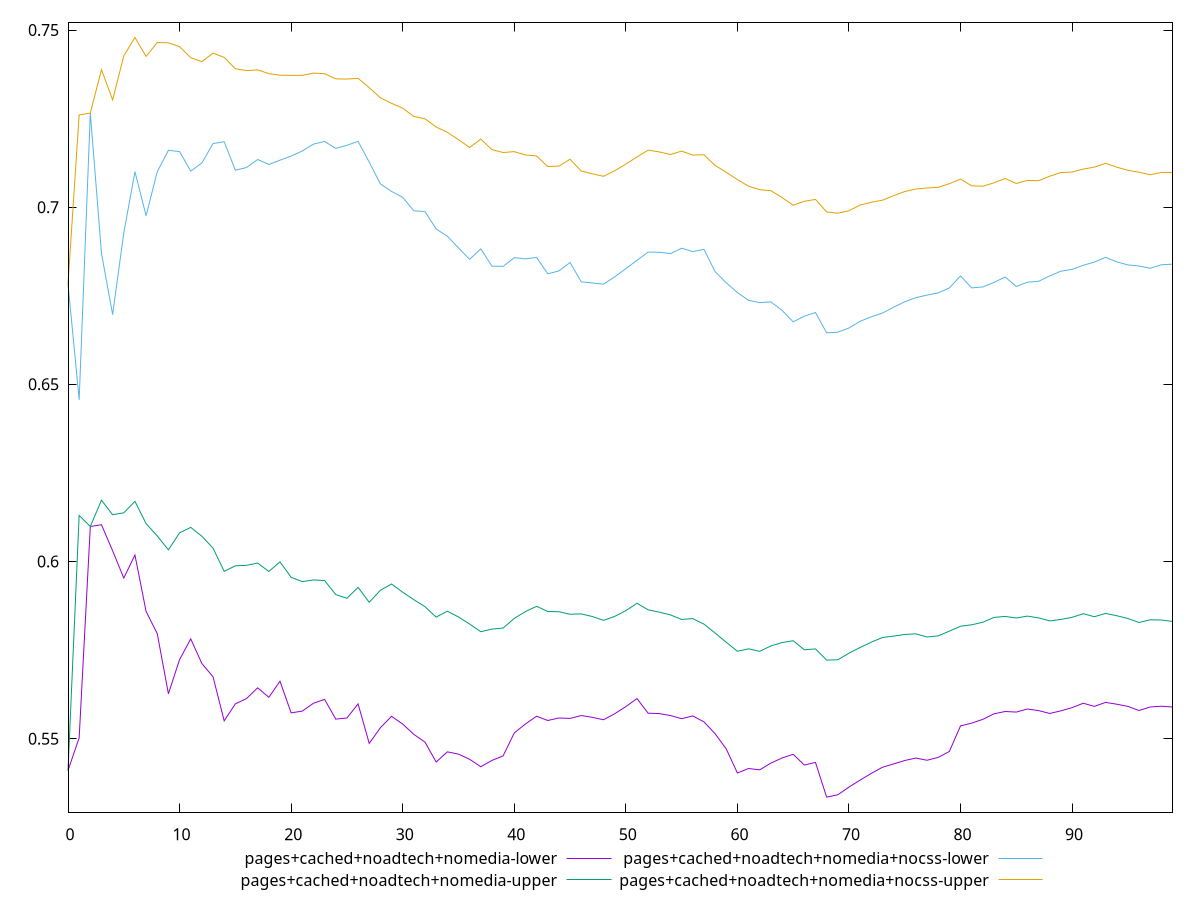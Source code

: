 reset

$pagesCachedNoadtechNomediaLower <<EOF
0 0.5410394605919859
1 0.5502275699125082
2 0.6098863589439079
3 0.6103859135600399
4 0.6030351730163859
5 0.5953422836978334
6 0.6018379837185461
7 0.5859167523590607
8 0.5796497324914531
9 0.562677906335115
10 0.5723198738200713
11 0.5781718133414941
12 0.5712177194927526
13 0.5674580636518072
14 0.55502630800768
15 0.5598298419951144
16 0.5613305557638277
17 0.564362148345265
18 0.5616793583616706
19 0.5662241182979112
20 0.5572932512748684
21 0.5577831878131239
22 0.5600023347136972
23 0.5610925536548781
24 0.5555298711971817
25 0.5558287879013416
26 0.5598224276099936
27 0.5486667223938149
28 0.5530830264431563
29 0.5563185512139224
30 0.5541288018111867
31 0.5512126966845775
32 0.5490253011223067
33 0.5434167602061363
34 0.5462923414370149
35 0.5456436177165934
36 0.5441882463379554
37 0.5420800667693182
38 0.5438733029245404
39 0.5451441577402107
40 0.5516209942408633
41 0.5541486022650097
42 0.5563435055352657
43 0.5551361075060403
44 0.555840587608176
45 0.5557229350029618
46 0.5565344821127056
47 0.5560207741775243
48 0.5553456429235715
49 0.5570406375857908
50 0.5590424809966067
51 0.5613310603299714
52 0.5571946490037448
53 0.5570875535957956
54 0.5565314989457114
55 0.55564834060476
56 0.5564169964130812
57 0.5547506952610335
58 0.551406764164389
59 0.5471082259592194
60 0.5403191011468438
61 0.5415814988602077
62 0.5412071155470527
63 0.5431019760157321
64 0.5445495355251285
65 0.5455988025278898
66 0.5425522616921268
67 0.5433037347764594
68 0.5335019106471625
69 0.5341726827653597
70 0.5363418789853742
71 0.5383207885240865
72 0.5402115790512838
73 0.5419385601239728
74 0.5428729107992386
75 0.5438454701228711
76 0.5445332931684503
77 0.543914993934492
78 0.5447195944977989
79 0.5463954492089768
80 0.5536156231222146
81 0.5543921057365032
82 0.5554629850719874
83 0.5570258519483944
84 0.5576753672551095
85 0.5575097500207684
86 0.558379193549363
87 0.5579239906813704
88 0.5571217271926909
89 0.5578587346977217
90 0.5587714900661491
91 0.5600036667798765
92 0.5591145450928833
93 0.5602404156843919
94 0.5597358165796887
95 0.5591242708634525
96 0.5579451531639854
97 0.5589546225167636
98 0.5591625618944707
99 0.5589502678271118
EOF

$pagesCachedNoadtechNomediaUpper <<EOF
0 0.5410394605919859
1 0.6130052821241324
2 0.6098863589439079
3 0.617311696266655
4 0.6132078807593708
5 0.613748701645369
6 0.6169997531445455
7 0.6106870788818821
8 0.6072114770800578
9 0.6032980368116507
10 0.608110297902598
11 0.6096371553502389
12 0.6071292836993327
13 0.6037787861696207
14 0.597236281682834
15 0.5988025683794094
16 0.5989212579922683
17 0.5995674609912278
18 0.5972011336430691
19 0.599904838756994
20 0.5955393798516481
21 0.594332595928788
22 0.594804847990542
23 0.5946357613842077
24 0.5906637021345664
25 0.5896306051441612
26 0.5927108041242289
27 0.5884913944561827
28 0.5918803640590629
29 0.5936631756913482
30 0.5913336572184318
31 0.5892389556338383
32 0.5872473106869733
33 0.5843113618788932
34 0.5859782387208075
35 0.5843632872752552
36 0.5823464133317003
37 0.5801927153227033
38 0.5809306791729159
39 0.5812147190349144
40 0.5839475772036752
41 0.5858669560646705
42 0.5873694950143893
43 0.5858913976927508
44 0.5858300687368236
45 0.5851183109799347
46 0.5852163440586999
47 0.5844812202156515
48 0.5833925551245496
49 0.5845199524774434
50 0.5861289718090094
51 0.5882246230982501
52 0.5863685859098969
53 0.5857081801907115
54 0.5849363604239869
55 0.5836581459858016
56 0.5838907086006653
57 0.5823361512207601
58 0.5798274833480092
59 0.5772209910089751
60 0.5746747509828671
61 0.5753652535031675
62 0.5746529486153623
63 0.5761823714497598
64 0.5771301535573011
65 0.5776463665482306
66 0.5750995396379568
67 0.5753334538228253
68 0.57217611327383
69 0.5722664037676672
70 0.5741399287274291
71 0.5757476417133064
72 0.5772417821593545
73 0.5785612432603351
74 0.5789605167356565
75 0.579416099273652
76 0.5795958070606941
77 0.57870084362643
78 0.5790226317899019
79 0.5803548330662308
80 0.5817517183031441
81 0.5821412361569226
82 0.5828659973970023
83 0.5842250406823175
84 0.5845093787623284
85 0.5840617156770354
86 0.584603759303712
87 0.5840948244774959
88 0.5832428763592548
89 0.5836543522654474
90 0.5842614427227879
91 0.5852679429892029
92 0.5844219661250373
93 0.585355186617631
94 0.5847123045415127
95 0.5839299827998323
96 0.5827851014502798
97 0.5835643908736696
98 0.5834984483799537
99 0.5830896316584265
EOF

$pagesCachedNoadtechNomediaNocssLower <<EOF
0 0.6783695386044218
1 0.6456431019188066
2 0.7265814399178924
3 0.687016916122802
4 0.6696800483760754
5 0.6927484405578953
6 0.7100364288912491
7 0.6976031451516811
8 0.7100121747169037
9 0.7160564169220124
10 0.7157010612921868
11 0.7101874928278721
12 0.7124974240623068
13 0.7179729920185438
14 0.7184770276936633
15 0.7104391389288905
16 0.7112081268006613
17 0.7134650048383462
18 0.7120565720348894
19 0.7132695418692375
20 0.7144363915367259
21 0.7158635840432994
22 0.7178069494583831
23 0.7185608841524964
24 0.7166016162472327
25 0.7174688838742285
26 0.7185988940982893
27 0.7127180201925053
28 0.7065787251941137
29 0.7044532971636599
30 0.7027922296964005
31 0.6989871710672144
32 0.6987490095428105
33 0.6938534848525811
34 0.691806445816618
35 0.6885120770434696
36 0.685284265533473
37 0.6882519903389457
38 0.6833537135182639
39 0.6833019537150207
40 0.6857626730217706
41 0.68541563156898
42 0.685836001870994
43 0.6812086465700012
44 0.6820143360383505
45 0.6844071572299008
46 0.6789513858675038
47 0.6786190964502707
48 0.6782877351534289
49 0.6803509477863372
50 0.6826530973491314
51 0.6850200160564328
52 0.6873285348932966
53 0.6872851384267961
54 0.6869058971184899
55 0.6884373609043073
56 0.687464560180885
57 0.688130172688419
58 0.6818143550708178
59 0.6786566373691441
60 0.6759232686876558
61 0.6737153316800135
62 0.6730552672409955
63 0.6732833504834361
64 0.6708901136118198
65 0.6676476103503546
66 0.6692464635921926
67 0.6702773416748132
68 0.6645447651917664
69 0.6647372758938204
70 0.6659077263646929
71 0.6678210962489783
72 0.6690707344567094
73 0.6701270859542122
74 0.6717653600765139
75 0.6733161346022294
76 0.6744839116259002
77 0.6752003057618235
78 0.6758221673938384
79 0.6772111636114718
80 0.6806141744365055
81 0.6772364191898697
82 0.6774911147741416
83 0.678791123703229
84 0.6803004320195462
85 0.677623395578138
86 0.6788371896191129
87 0.6790908125473368
88 0.6806224651601767
89 0.6819499409497641
90 0.6824586452189957
91 0.6836084644178181
92 0.6845021891634384
93 0.685853906364417
94 0.6845903121202331
95 0.6837109277457915
96 0.6834033609027783
97 0.6827741013752877
98 0.6837562768833283
99 0.6839268418744339
EOF

$pagesCachedNoadtechNomediaNocssUpper <<EOF
0 0.6783695386044218
1 0.7260278257036016
2 0.7265814399178924
3 0.7388472559334137
4 0.7302686723607794
5 0.7427004440384027
6 0.7479009354195172
7 0.7425614273772392
8 0.7464717520391473
9 0.7463798979590252
10 0.7453031750345127
11 0.7422073914798256
12 0.741081220458891
13 0.7434898677445387
14 0.7422841633554303
15 0.7390840497705032
16 0.738552640381492
17 0.7387648322841638
18 0.7376992446652179
19 0.7372670623009249
20 0.7371989514171376
21 0.7372266528349287
22 0.7378558643113763
23 0.7376847418447527
24 0.7362246496266046
25 0.7361695980846545
26 0.736372961977209
27 0.7337353696032757
28 0.7308960678358732
29 0.7293212150700903
30 0.7279467747337781
31 0.7256174909733248
32 0.7249359027130954
33 0.7226207831061878
34 0.7211369050212997
35 0.7190616036965891
36 0.7168587140982268
37 0.7192221337574978
38 0.7162384620177555
39 0.7154392108044123
40 0.7156787910234789
41 0.714751051265807
42 0.7144619277196488
43 0.7114907878324633
44 0.7116045864246826
45 0.7135355025367521
46 0.7102271933901423
47 0.7094204428012696
48 0.7087230795860908
49 0.7102802061666647
50 0.7121769032471774
51 0.7141922377907912
52 0.7161083454756453
53 0.71560175992235
54 0.7148613295235969
55 0.7158364553546357
56 0.7147027315763955
57 0.7148132544361088
58 0.7117941825756429
59 0.7098644863343615
60 0.7077929564765367
61 0.7059297800781426
62 0.7049378684748631
63 0.704671123465785
64 0.702739183771078
65 0.7005418822574045
66 0.701693119964135
67 0.7021961600457945
68 0.6986532217109604
69 0.6983167967498167
70 0.6989955743541716
71 0.7006209164165949
72 0.701397047173982
73 0.7019762409446376
74 0.7032578930511686
75 0.7044195310190877
76 0.7051448716029499
77 0.7054257377756087
78 0.7056142654390657
79 0.706642483063053
80 0.7079425652469529
81 0.7060238112967152
82 0.7059225209666566
83 0.7068818419280761
84 0.7081179624015245
85 0.7067052864612345
86 0.7075719120030436
87 0.7074848244541808
88 0.7087644050710966
89 0.7097872157757302
90 0.7099327065681668
91 0.7107635938495592
92 0.7113102669804297
93 0.7123929706541078
94 0.7113113188893742
95 0.7104089729240103
96 0.7098913607872868
97 0.70915471236937
98 0.7098400767141884
99 0.7097499834413775
EOF

set key outside below
set xrange [0:99]
set yrange [0.5292139301517154:0.7521889159149643]
set trange [0.5292139301517154:0.7521889159149643]
set terminal svg size 640, 560 enhanced background rgb 'white'
set output "report_00013_2021-02-09T12-04-24.940Z/meta/scoreEstimate/comparison/sorted/3_vs_4.svg"

plot $pagesCachedNoadtechNomediaLower title "pages+cached+noadtech+nomedia-lower" with line, \
     $pagesCachedNoadtechNomediaUpper title "pages+cached+noadtech+nomedia-upper" with line, \
     $pagesCachedNoadtechNomediaNocssLower title "pages+cached+noadtech+nomedia+nocss-lower" with line, \
     $pagesCachedNoadtechNomediaNocssUpper title "pages+cached+noadtech+nomedia+nocss-upper" with line

reset
